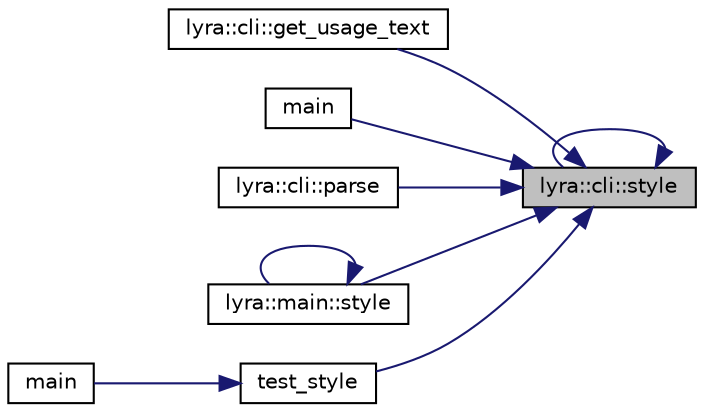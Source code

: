 digraph "lyra::cli::style"
{
 // INTERACTIVE_SVG=YES
 // LATEX_PDF_SIZE
  edge [fontname="Helvetica",fontsize="10",labelfontname="Helvetica",labelfontsize="10"];
  node [fontname="Helvetica",fontsize="10",shape=record];
  rankdir="RL";
  Node1 [label="lyra::cli::style",height=0.2,width=0.4,color="black", fillcolor="grey75", style="filled", fontcolor="black",tooltip=" "];
  Node1 -> Node2 [dir="back",color="midnightblue",fontsize="10",style="solid",fontname="Helvetica"];
  Node2 [label="lyra::cli::get_usage_text",height=0.2,width=0.4,color="black", fillcolor="white", style="filled",URL="$classlyra_1_1cli.html#a310cec75584af3414b60a857109acf35",tooltip=" "];
  Node1 -> Node3 [dir="back",color="midnightblue",fontsize="10",style="solid",fontname="Helvetica"];
  Node3 [label="main",height=0.2,width=0.4,color="black", fillcolor="white", style="filled",URL="$option__styles_8cpp.html#a217dbf8b442f20279ea00b898af96f52",tooltip=" "];
  Node1 -> Node4 [dir="back",color="midnightblue",fontsize="10",style="solid",fontname="Helvetica"];
  Node4 [label="lyra::cli::parse",height=0.2,width=0.4,color="black", fillcolor="white", style="filled",URL="$classlyra_1_1cli.html#a49a8af627c74dfce2c2d594d4161116f",tooltip=" "];
  Node1 -> Node1 [dir="back",color="midnightblue",fontsize="10",style="solid",fontname="Helvetica"];
  Node1 -> Node5 [dir="back",color="midnightblue",fontsize="10",style="solid",fontname="Helvetica"];
  Node5 [label="lyra::main::style",height=0.2,width=0.4,color="black", fillcolor="white", style="filled",URL="$classlyra_1_1main.html#a001787b40ce438a9379f59be1862e180",tooltip=" "];
  Node5 -> Node5 [dir="back",color="midnightblue",fontsize="10",style="solid",fontname="Helvetica"];
  Node1 -> Node6 [dir="back",color="midnightblue",fontsize="10",style="solid",fontname="Helvetica"];
  Node6 [label="test_style",height=0.2,width=0.4,color="black", fillcolor="white", style="filled",URL="$option__styles__run__test_8cpp.html#ab4d2ccb95df97b3b8f84b1cffb6d4c79",tooltip=" "];
  Node6 -> Node7 [dir="back",color="midnightblue",fontsize="10",style="solid",fontname="Helvetica"];
  Node7 [label="main",height=0.2,width=0.4,color="black", fillcolor="white", style="filled",URL="$option__styles__run__test_8cpp.html#ae66f6b31b5ad750f1fe042a706a4e3d4",tooltip=" "];
}
